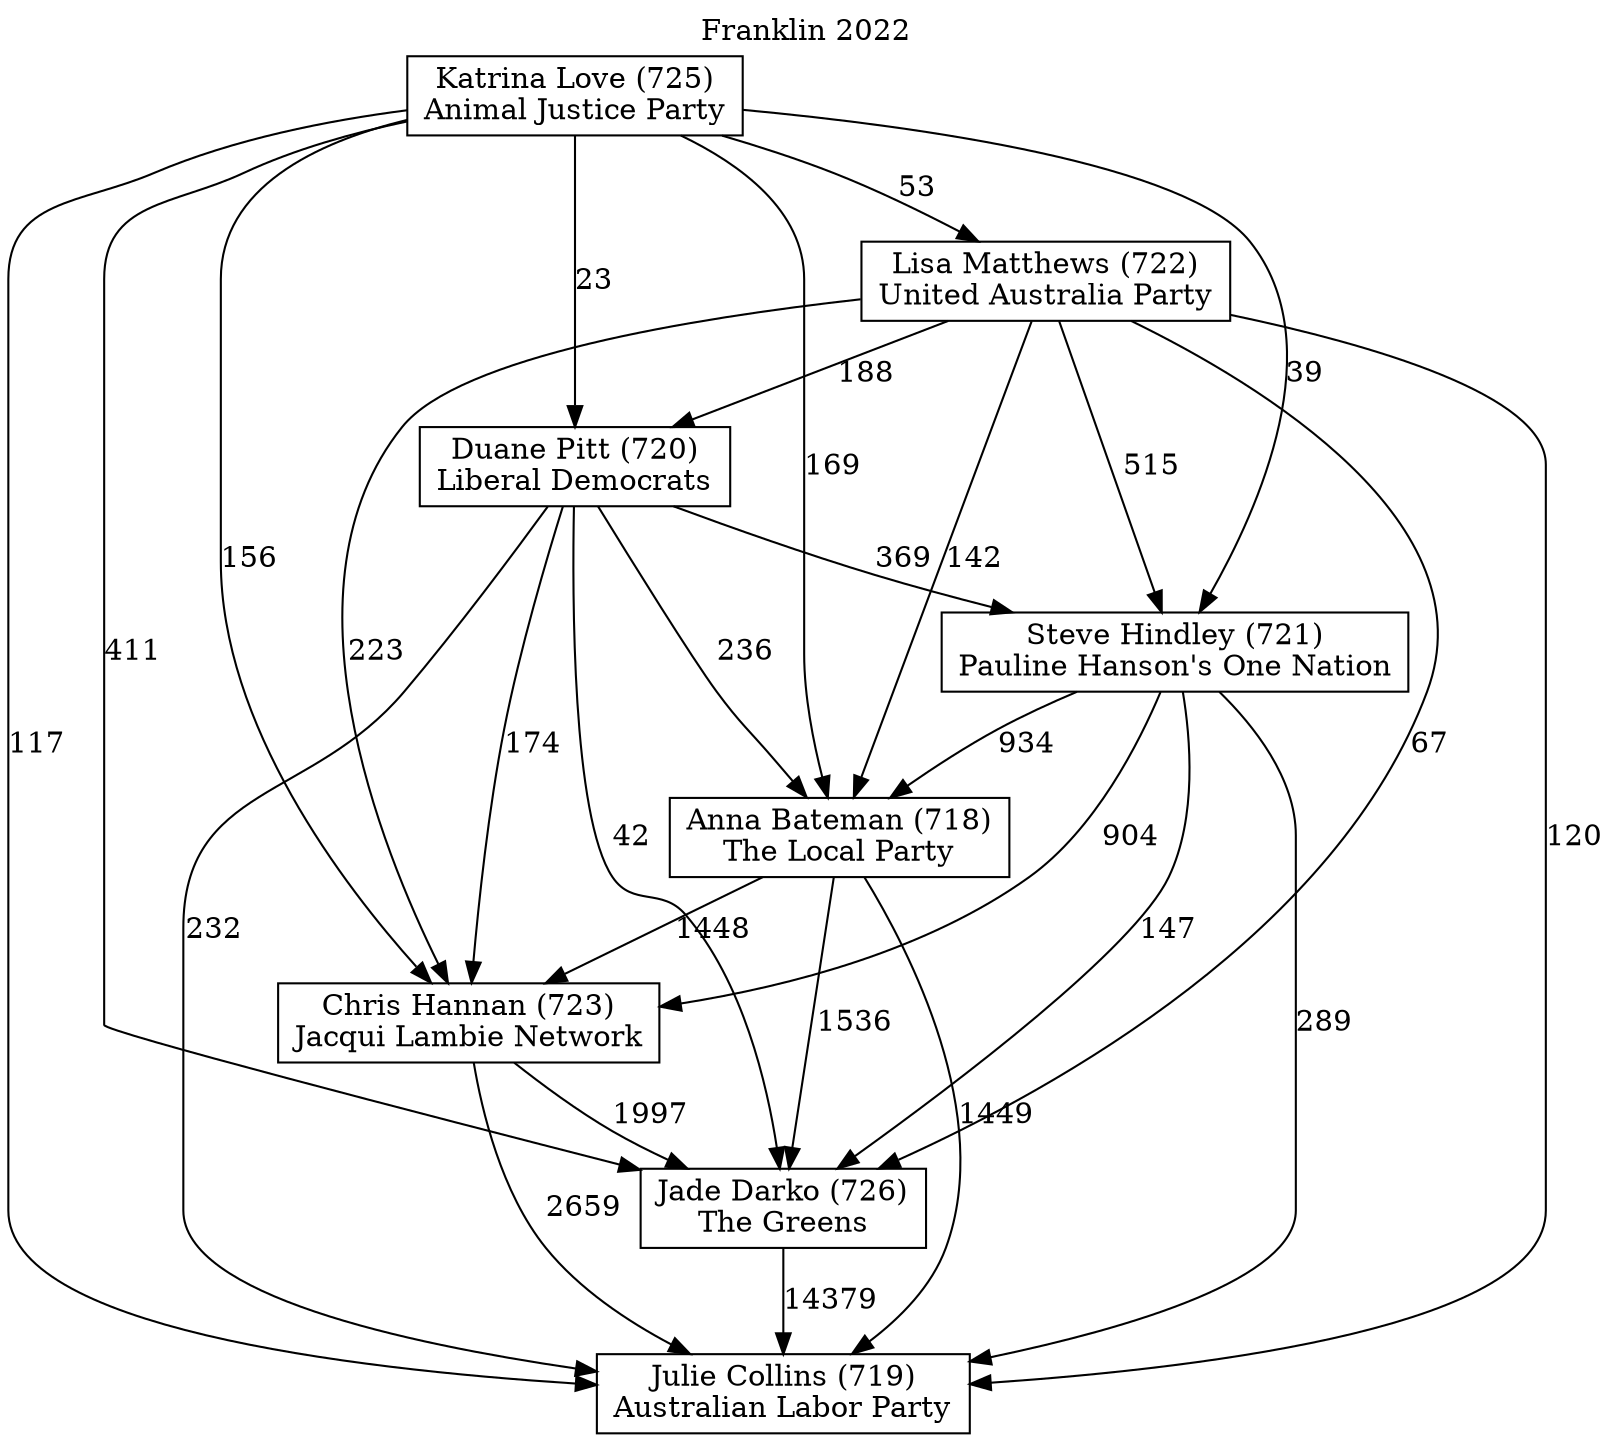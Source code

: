 // House preference flow
digraph "Julie Collins (719)_Franklin_2022" {
	graph [label="Franklin 2022" labelloc=t mclimit=10]
	node [shape=box]
	"Julie Collins (719)" [label="Julie Collins (719)
Australian Labor Party"]
	"Lisa Matthews (722)" [label="Lisa Matthews (722)
United Australia Party"]
	"Katrina Love (725)" [label="Katrina Love (725)
Animal Justice Party"]
	"Duane Pitt (720)" [label="Duane Pitt (720)
Liberal Democrats"]
	"Chris Hannan (723)" [label="Chris Hannan (723)
Jacqui Lambie Network"]
	"Jade Darko (726)" [label="Jade Darko (726)
The Greens"]
	"Anna Bateman (718)" [label="Anna Bateman (718)
The Local Party"]
	"Steve Hindley (721)" [label="Steve Hindley (721)
Pauline Hanson's One Nation"]
	"Katrina Love (725)" -> "Lisa Matthews (722)" [label=53]
	"Lisa Matthews (722)" -> "Julie Collins (719)" [label=120]
	"Chris Hannan (723)" -> "Julie Collins (719)" [label=2659]
	"Duane Pitt (720)" -> "Julie Collins (719)" [label=232]
	"Lisa Matthews (722)" -> "Anna Bateman (718)" [label=142]
	"Anna Bateman (718)" -> "Jade Darko (726)" [label=1536]
	"Anna Bateman (718)" -> "Julie Collins (719)" [label=1449]
	"Lisa Matthews (722)" -> "Duane Pitt (720)" [label=188]
	"Lisa Matthews (722)" -> "Steve Hindley (721)" [label=515]
	"Steve Hindley (721)" -> "Jade Darko (726)" [label=147]
	"Anna Bateman (718)" -> "Chris Hannan (723)" [label=1448]
	"Katrina Love (725)" -> "Duane Pitt (720)" [label=23]
	"Jade Darko (726)" -> "Julie Collins (719)" [label=14379]
	"Steve Hindley (721)" -> "Anna Bateman (718)" [label=934]
	"Duane Pitt (720)" -> "Steve Hindley (721)" [label=369]
	"Katrina Love (725)" -> "Julie Collins (719)" [label=117]
	"Katrina Love (725)" -> "Chris Hannan (723)" [label=156]
	"Katrina Love (725)" -> "Jade Darko (726)" [label=411]
	"Katrina Love (725)" -> "Anna Bateman (718)" [label=169]
	"Chris Hannan (723)" -> "Jade Darko (726)" [label=1997]
	"Katrina Love (725)" -> "Steve Hindley (721)" [label=39]
	"Lisa Matthews (722)" -> "Jade Darko (726)" [label=67]
	"Duane Pitt (720)" -> "Jade Darko (726)" [label=42]
	"Lisa Matthews (722)" -> "Chris Hannan (723)" [label=223]
	"Steve Hindley (721)" -> "Julie Collins (719)" [label=289]
	"Duane Pitt (720)" -> "Anna Bateman (718)" [label=236]
	"Steve Hindley (721)" -> "Chris Hannan (723)" [label=904]
	"Duane Pitt (720)" -> "Chris Hannan (723)" [label=174]
}
